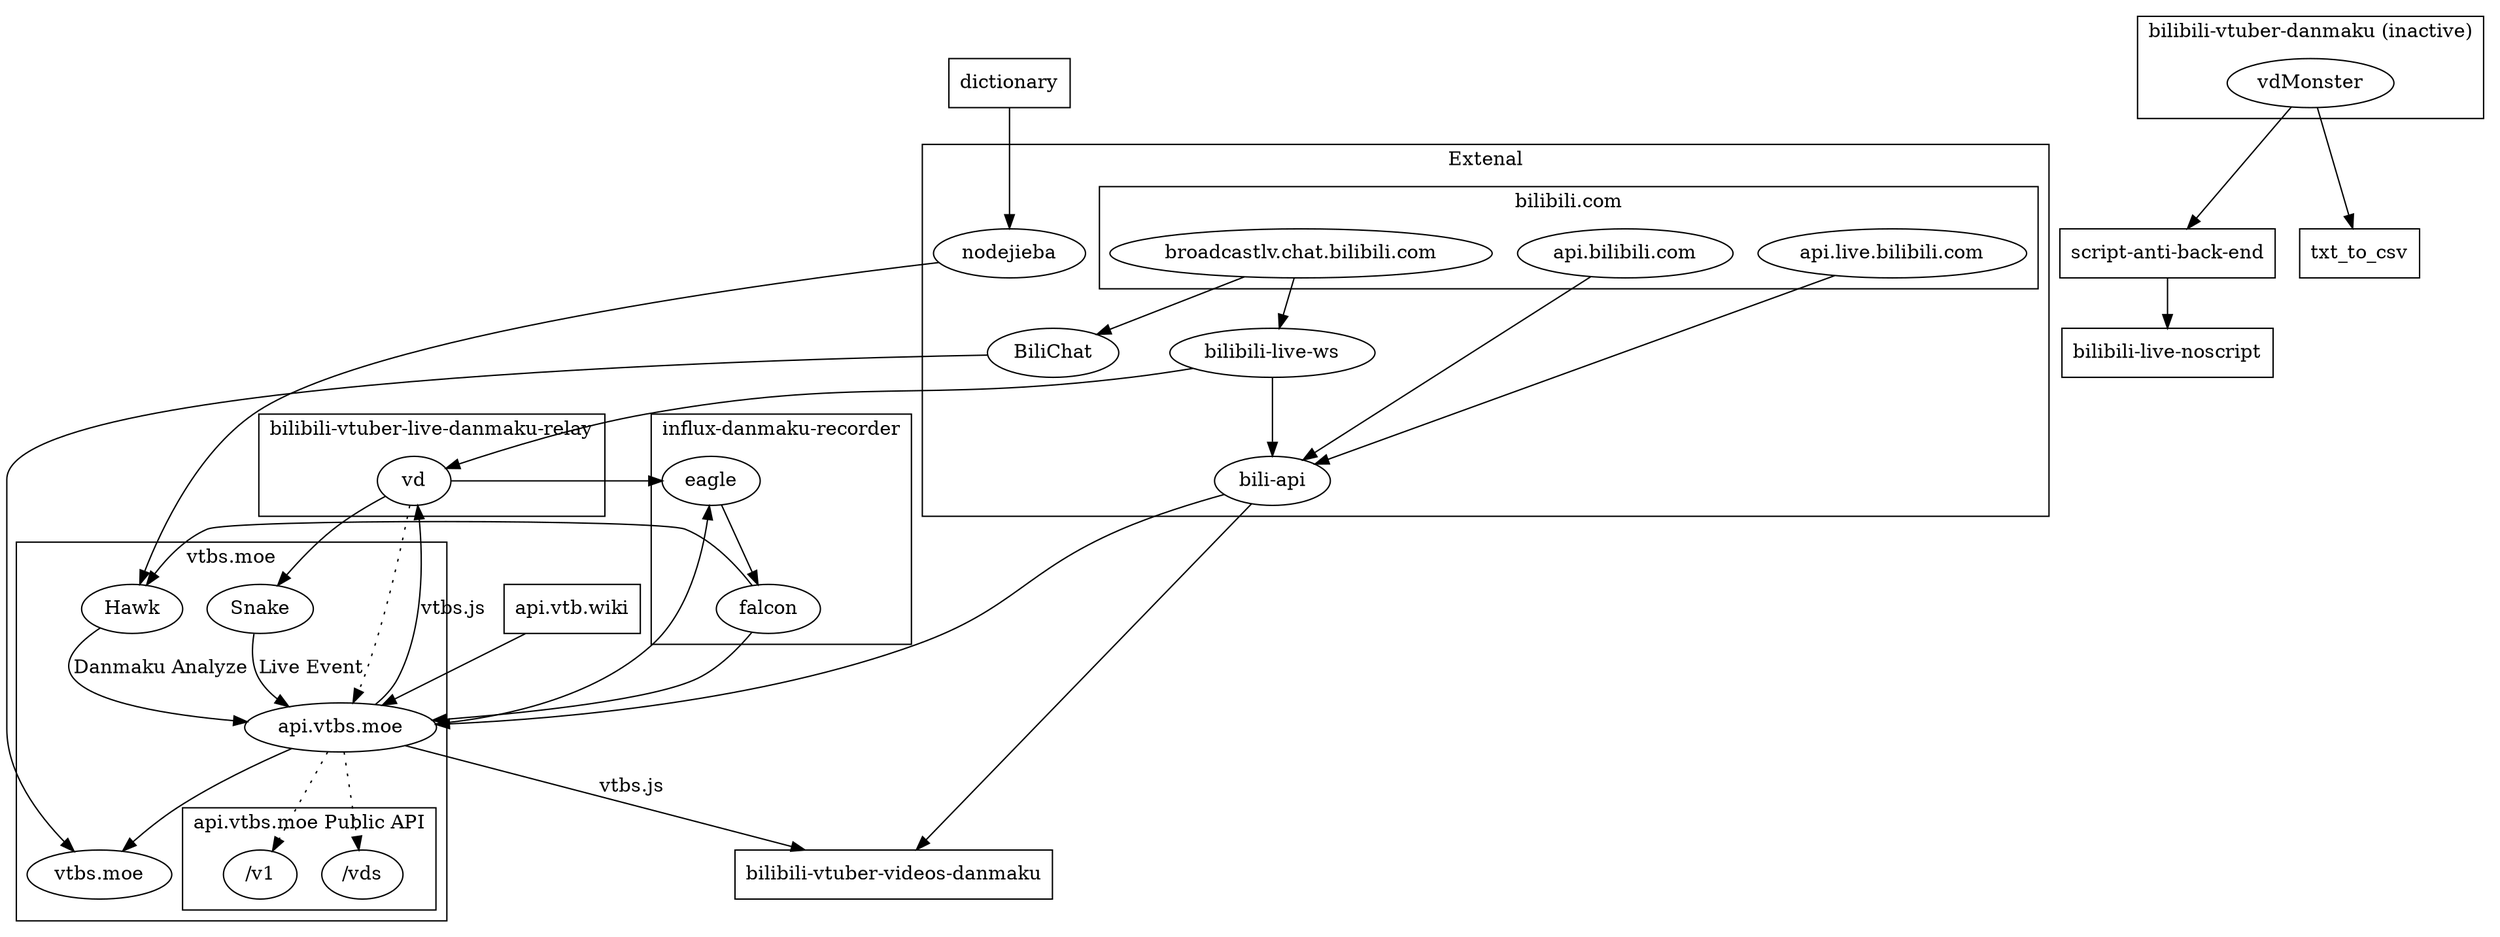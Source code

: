 digraph {
	dictionary [shape=box];
	txt_to_csv [shape=box];
	"bilibili-live-noscript" [shape=box];
	"bilibili-vtuber-videos-danmaku" [shape=box];
	"script-anti-back-end" [shape=box];
	"api.vtb.wiki" [shape=box];
	/* "danmaku-analyze"; */
	subgraph "cluster_bilibili_package" {
		label = "Extenal";
		"bili-api";
		"bilibili-live-ws";
		BiliChat;
		nodejieba;
		subgraph "cluster_bilibili-" {
			label = "bilibili.com";
			"api.bilibili.com";
			"api.live.bilibili.com";
			"broadcastlv.chat.bilibili.com";
		}
	}
	subgraph "cluster_vtbs.moe" {
		label="vtbs.moe";
		"api.vtbs.moe";
		Hawk;
		Snake;
		Snake -> "api.vtbs.moe"  [ label = "Live Event" ];
		Hawk -> "api.vtbs.moe" [ label = "Danmaku Analyze" ];
		"api.vtbs.moe" -> "vtbs.moe"
		subgraph "cluster_open_api" {
			label = "api.vtbs.moe Public API";
			"/v1";
			"/vds";
		}
	}

	subgraph "cluster_bilibili-vtuber-danmaku" {
		label = "bilibili-vtuber-danmaku (inactive)";
		vdMonster;
	}

	subgraph "cluster_bilibili-vtuber-danmaku-relay" {
		label = "bilibili-vtuber-live-danmaku-relay";
		vd;
	}

	subgraph "cluster_influx-bilibili-vtuber-danmaku" {
		label = "influx-danmaku-recorder";
		eagle;
		falcon;
		/* eagle -> influxDB -> falcon; */
		eagle -> falcon;
	}

	"api.bilibili.com" -> "bili-api";
	"api.live.bilibili.com" -> "bili-api";
	"bilibili-live-ws" -> "bili-api" -> "api.vtbs.moe";
	"broadcastlv.chat.bilibili.com" -> "bilibili-live-ws" -> vd;
	"api.vtbs.moe" -> vd [ label = "vtbs.js" ];
	"api.vtbs.moe" -> "bilibili-vtuber-videos-danmaku" [ label = "vtbs.js" ];
	"bili-api" -> "bilibili-vtuber-videos-danmaku";
	vd -> Snake;
	vd -> eagle;
	"api.vtbs.moe" -> eagle;
	"api.vtb.wiki" -> "api.vtbs.moe";

	dictionary -> nodejieba;
	falcon -> Hawk;
	falcon -> "api.vtbs.moe";
	nodejieba -> Hawk;
	vdMonster -> "script-anti-back-end" -> "bilibili-live-noscript";
	vdMonster -> txt_to_csv
	"broadcastlv.chat.bilibili.com" -> BiliChat -> "vtbs.moe";

	vd -> "api.vtbs.moe" [style=dotted];
	"api.vtbs.moe" -> "/v1" [style=dotted];
	"api.vtbs.moe" -> "/vds" [style=dotted];
}
